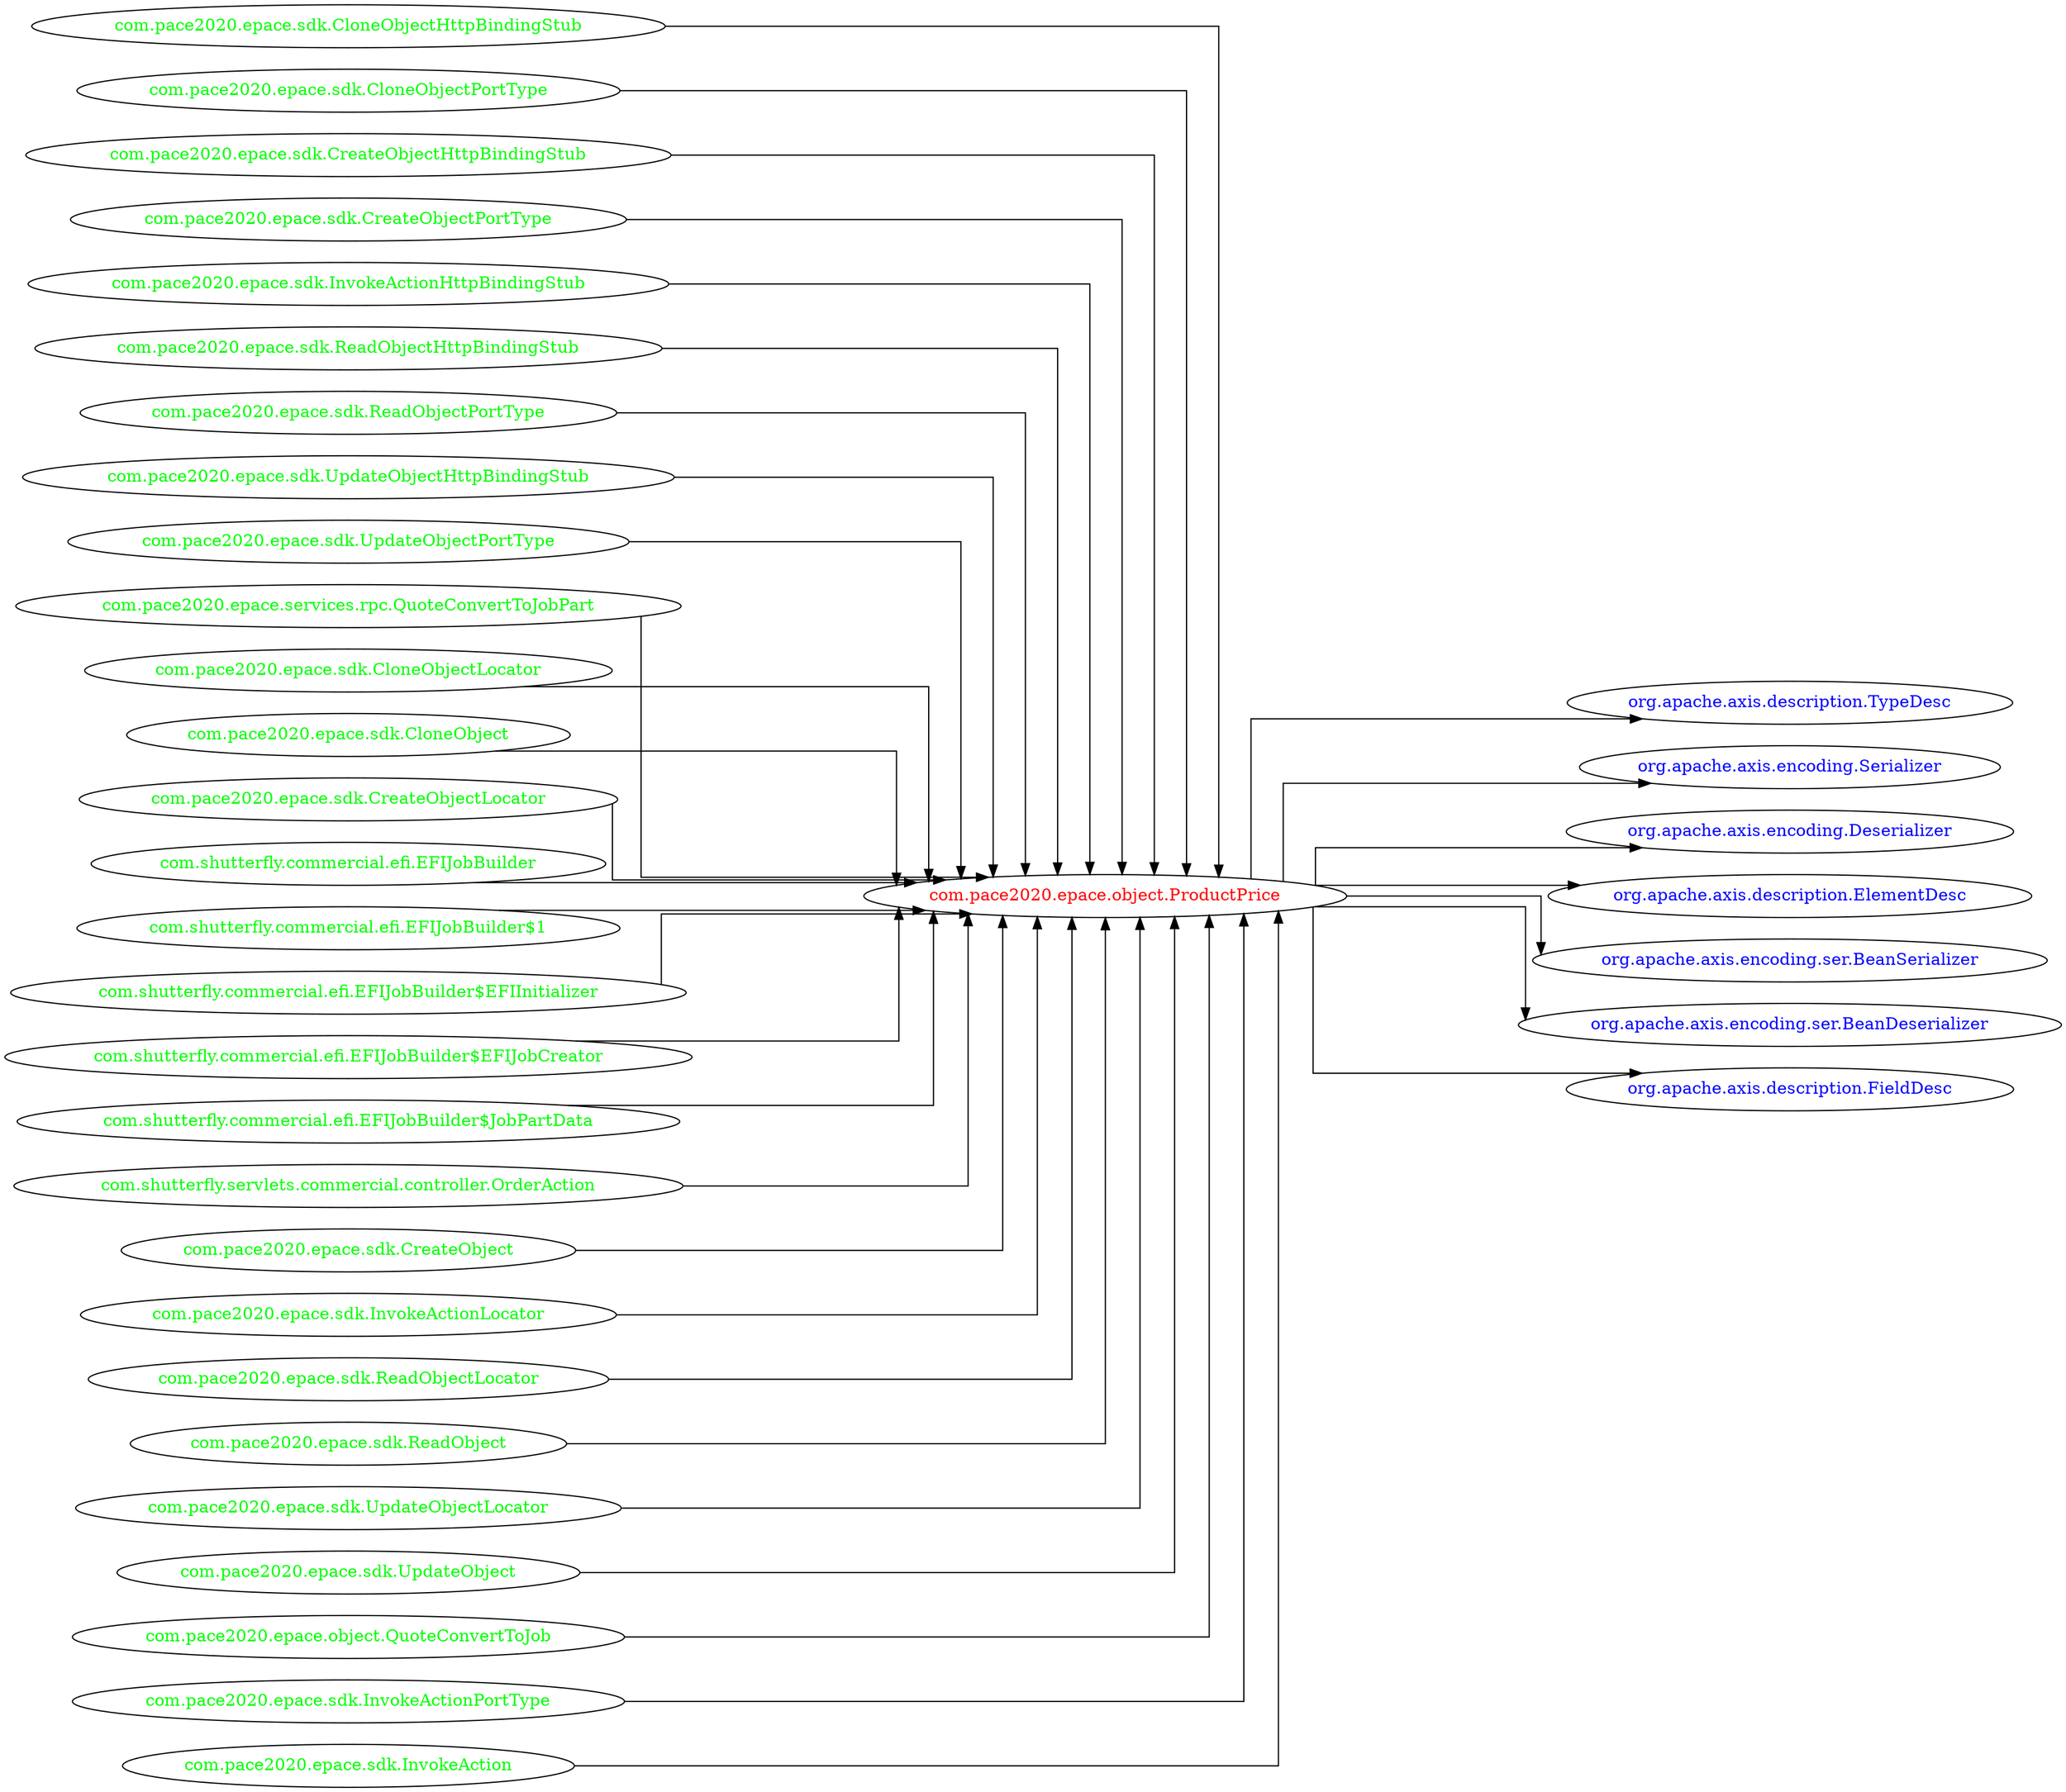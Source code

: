 digraph dependencyGraph {
 concentrate=true;
 ranksep="2.0";
 rankdir="LR"; 
 splines="ortho";
"com.pace2020.epace.object.ProductPrice" [fontcolor="red"];
"org.apache.axis.description.TypeDesc" [ fontcolor="blue" ];
"com.pace2020.epace.object.ProductPrice"->"org.apache.axis.description.TypeDesc";
"org.apache.axis.encoding.Serializer" [ fontcolor="blue" ];
"com.pace2020.epace.object.ProductPrice"->"org.apache.axis.encoding.Serializer";
"org.apache.axis.encoding.Deserializer" [ fontcolor="blue" ];
"com.pace2020.epace.object.ProductPrice"->"org.apache.axis.encoding.Deserializer";
"org.apache.axis.description.ElementDesc" [ fontcolor="blue" ];
"com.pace2020.epace.object.ProductPrice"->"org.apache.axis.description.ElementDesc";
"org.apache.axis.encoding.ser.BeanSerializer" [ fontcolor="blue" ];
"com.pace2020.epace.object.ProductPrice"->"org.apache.axis.encoding.ser.BeanSerializer";
"org.apache.axis.encoding.ser.BeanDeserializer" [ fontcolor="blue" ];
"com.pace2020.epace.object.ProductPrice"->"org.apache.axis.encoding.ser.BeanDeserializer";
"org.apache.axis.description.FieldDesc" [ fontcolor="blue" ];
"com.pace2020.epace.object.ProductPrice"->"org.apache.axis.description.FieldDesc";
"com.pace2020.epace.sdk.CloneObjectHttpBindingStub" [ fontcolor="green" ];
"com.pace2020.epace.sdk.CloneObjectHttpBindingStub"->"com.pace2020.epace.object.ProductPrice";
"com.pace2020.epace.sdk.CloneObjectPortType" [ fontcolor="green" ];
"com.pace2020.epace.sdk.CloneObjectPortType"->"com.pace2020.epace.object.ProductPrice";
"com.pace2020.epace.sdk.CreateObjectHttpBindingStub" [ fontcolor="green" ];
"com.pace2020.epace.sdk.CreateObjectHttpBindingStub"->"com.pace2020.epace.object.ProductPrice";
"com.pace2020.epace.sdk.CreateObjectPortType" [ fontcolor="green" ];
"com.pace2020.epace.sdk.CreateObjectPortType"->"com.pace2020.epace.object.ProductPrice";
"com.pace2020.epace.sdk.InvokeActionHttpBindingStub" [ fontcolor="green" ];
"com.pace2020.epace.sdk.InvokeActionHttpBindingStub"->"com.pace2020.epace.object.ProductPrice";
"com.pace2020.epace.sdk.ReadObjectHttpBindingStub" [ fontcolor="green" ];
"com.pace2020.epace.sdk.ReadObjectHttpBindingStub"->"com.pace2020.epace.object.ProductPrice";
"com.pace2020.epace.sdk.ReadObjectPortType" [ fontcolor="green" ];
"com.pace2020.epace.sdk.ReadObjectPortType"->"com.pace2020.epace.object.ProductPrice";
"com.pace2020.epace.sdk.UpdateObjectHttpBindingStub" [ fontcolor="green" ];
"com.pace2020.epace.sdk.UpdateObjectHttpBindingStub"->"com.pace2020.epace.object.ProductPrice";
"com.pace2020.epace.sdk.UpdateObjectPortType" [ fontcolor="green" ];
"com.pace2020.epace.sdk.UpdateObjectPortType"->"com.pace2020.epace.object.ProductPrice";
"com.pace2020.epace.services.rpc.QuoteConvertToJobPart" [ fontcolor="green" ];
"com.pace2020.epace.services.rpc.QuoteConvertToJobPart"->"com.pace2020.epace.object.ProductPrice";
"com.pace2020.epace.sdk.CloneObjectLocator" [ fontcolor="green" ];
"com.pace2020.epace.sdk.CloneObjectLocator"->"com.pace2020.epace.object.ProductPrice";
"com.pace2020.epace.sdk.CloneObject" [ fontcolor="green" ];
"com.pace2020.epace.sdk.CloneObject"->"com.pace2020.epace.object.ProductPrice";
"com.pace2020.epace.sdk.CreateObjectLocator" [ fontcolor="green" ];
"com.pace2020.epace.sdk.CreateObjectLocator"->"com.pace2020.epace.object.ProductPrice";
"com.shutterfly.commercial.efi.EFIJobBuilder" [ fontcolor="green" ];
"com.shutterfly.commercial.efi.EFIJobBuilder"->"com.pace2020.epace.object.ProductPrice";
"com.shutterfly.commercial.efi.EFIJobBuilder$1" [ fontcolor="green" ];
"com.shutterfly.commercial.efi.EFIJobBuilder$1"->"com.pace2020.epace.object.ProductPrice";
"com.shutterfly.commercial.efi.EFIJobBuilder$EFIInitializer" [ fontcolor="green" ];
"com.shutterfly.commercial.efi.EFIJobBuilder$EFIInitializer"->"com.pace2020.epace.object.ProductPrice";
"com.shutterfly.commercial.efi.EFIJobBuilder$EFIJobCreator" [ fontcolor="green" ];
"com.shutterfly.commercial.efi.EFIJobBuilder$EFIJobCreator"->"com.pace2020.epace.object.ProductPrice";
"com.shutterfly.commercial.efi.EFIJobBuilder$JobPartData" [ fontcolor="green" ];
"com.shutterfly.commercial.efi.EFIJobBuilder$JobPartData"->"com.pace2020.epace.object.ProductPrice";
"com.shutterfly.servlets.commercial.controller.OrderAction" [ fontcolor="green" ];
"com.shutterfly.servlets.commercial.controller.OrderAction"->"com.pace2020.epace.object.ProductPrice";
"com.pace2020.epace.sdk.CreateObject" [ fontcolor="green" ];
"com.pace2020.epace.sdk.CreateObject"->"com.pace2020.epace.object.ProductPrice";
"com.pace2020.epace.sdk.InvokeActionLocator" [ fontcolor="green" ];
"com.pace2020.epace.sdk.InvokeActionLocator"->"com.pace2020.epace.object.ProductPrice";
"com.pace2020.epace.sdk.ReadObjectLocator" [ fontcolor="green" ];
"com.pace2020.epace.sdk.ReadObjectLocator"->"com.pace2020.epace.object.ProductPrice";
"com.pace2020.epace.sdk.ReadObject" [ fontcolor="green" ];
"com.pace2020.epace.sdk.ReadObject"->"com.pace2020.epace.object.ProductPrice";
"com.pace2020.epace.sdk.UpdateObjectLocator" [ fontcolor="green" ];
"com.pace2020.epace.sdk.UpdateObjectLocator"->"com.pace2020.epace.object.ProductPrice";
"com.pace2020.epace.sdk.UpdateObject" [ fontcolor="green" ];
"com.pace2020.epace.sdk.UpdateObject"->"com.pace2020.epace.object.ProductPrice";
"com.pace2020.epace.object.QuoteConvertToJob" [ fontcolor="green" ];
"com.pace2020.epace.object.QuoteConvertToJob"->"com.pace2020.epace.object.ProductPrice";
"com.pace2020.epace.sdk.InvokeActionPortType" [ fontcolor="green" ];
"com.pace2020.epace.sdk.InvokeActionPortType"->"com.pace2020.epace.object.ProductPrice";
"com.pace2020.epace.sdk.InvokeAction" [ fontcolor="green" ];
"com.pace2020.epace.sdk.InvokeAction"->"com.pace2020.epace.object.ProductPrice";
}